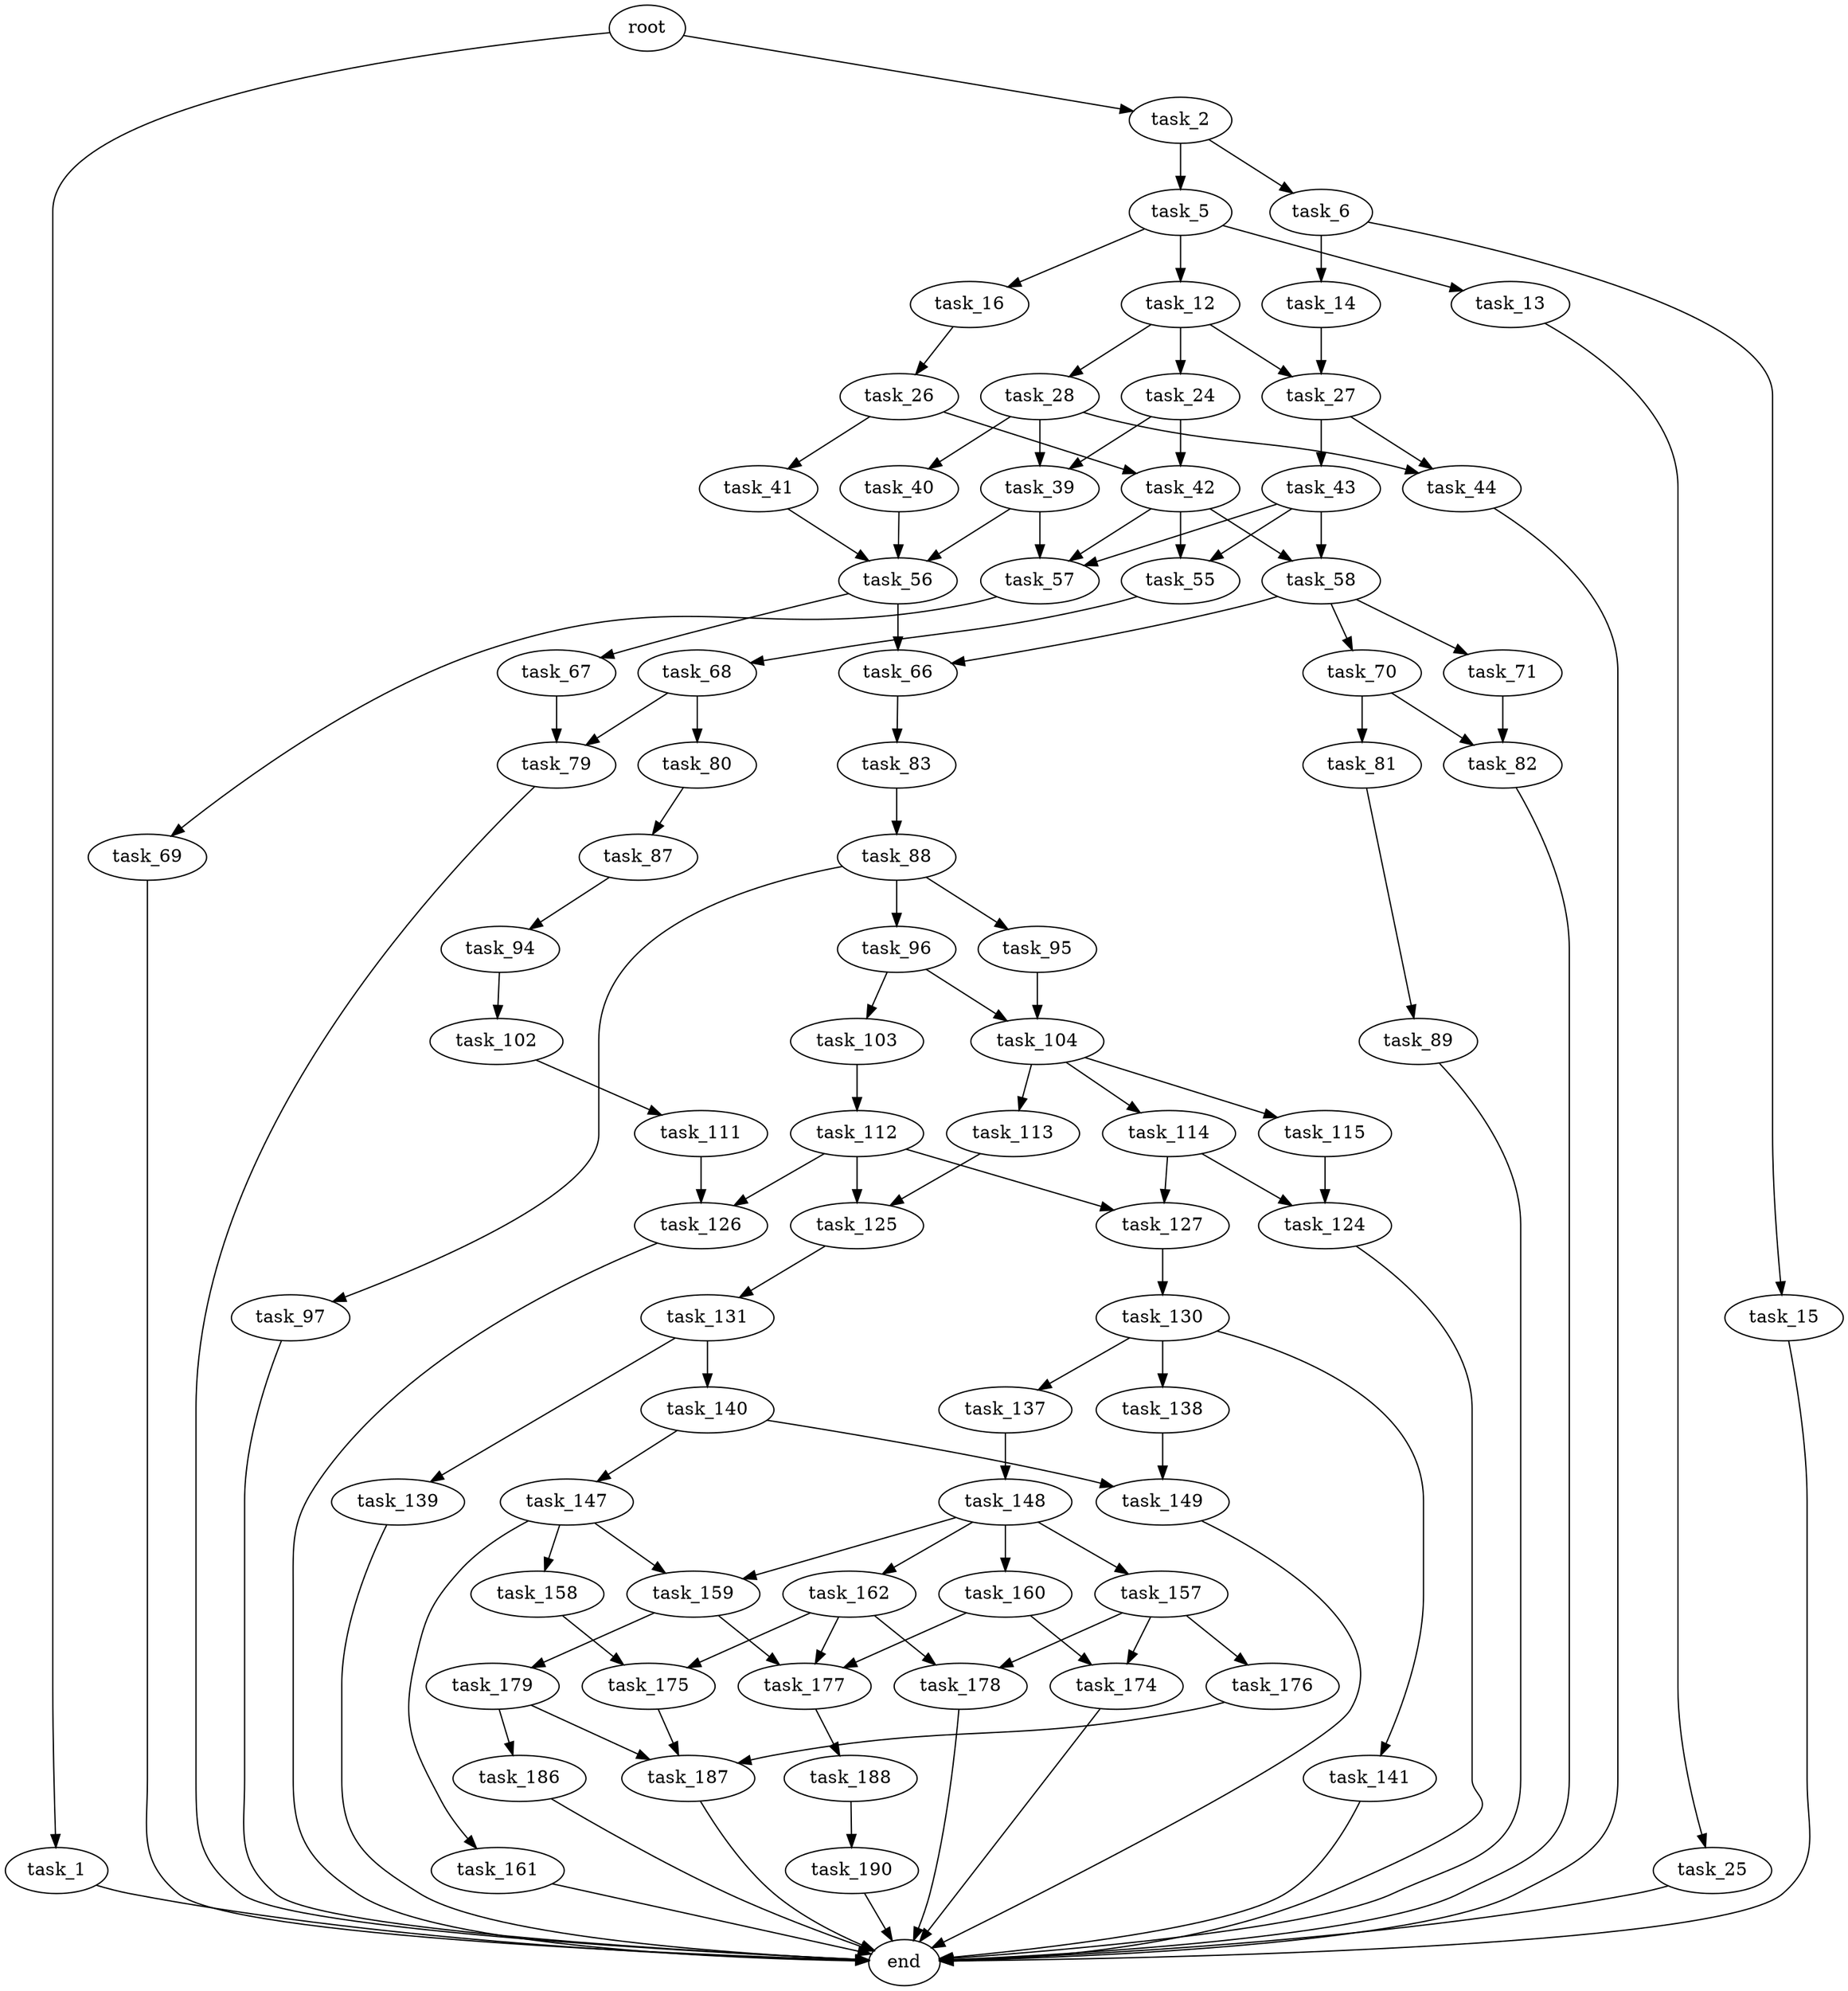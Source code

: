 digraph G {
  root [size="0.000000"];
  task_1 [size="68719476736.000000"];
  task_2 [size="80635741198.000000"];
  task_5 [size="41938571295.000000"];
  task_6 [size="549755813888.000000"];
  task_12 [size="439135973500.000000"];
  task_13 [size="32123706575.000000"];
  task_14 [size="8589934592.000000"];
  task_15 [size="8589934592.000000"];
  task_16 [size="10924991173.000000"];
  task_24 [size="202842291714.000000"];
  task_25 [size="23602425576.000000"];
  task_26 [size="549755813888.000000"];
  task_27 [size="9828791189.000000"];
  task_28 [size="782757789696.000000"];
  task_39 [size="46049226916.000000"];
  task_40 [size="368293445632.000000"];
  task_41 [size="1471647994.000000"];
  task_42 [size="433529979370.000000"];
  task_43 [size="68719476736.000000"];
  task_44 [size="939923212774.000000"];
  task_55 [size="111648781554.000000"];
  task_56 [size="28991029248.000000"];
  task_57 [size="52119412222.000000"];
  task_58 [size="12062386212.000000"];
  task_66 [size="771177606737.000000"];
  task_67 [size="1073741824000.000000"];
  task_68 [size="8589934592.000000"];
  task_69 [size="3501051926.000000"];
  task_70 [size="549755813888.000000"];
  task_71 [size="27919581189.000000"];
  task_79 [size="782757789696.000000"];
  task_80 [size="112515606134.000000"];
  task_81 [size="134217728000.000000"];
  task_82 [size="5100336227.000000"];
  task_83 [size="475538674208.000000"];
  task_87 [size="351218801392.000000"];
  task_88 [size="883638982364.000000"];
  task_89 [size="134217728000.000000"];
  task_94 [size="9431999303.000000"];
  task_95 [size="8589934592.000000"];
  task_96 [size="12339748369.000000"];
  task_97 [size="14014464493.000000"];
  task_102 [size="7834724933.000000"];
  task_103 [size="63618228665.000000"];
  task_104 [size="134217728000.000000"];
  task_111 [size="33944750493.000000"];
  task_112 [size="8589934592.000000"];
  task_113 [size="3574513699.000000"];
  task_114 [size="42635206260.000000"];
  task_115 [size="10631825517.000000"];
  task_124 [size="10970024925.000000"];
  task_125 [size="2217273411.000000"];
  task_126 [size="50969531482.000000"];
  task_127 [size="339123229204.000000"];
  task_130 [size="8383782611.000000"];
  task_131 [size="8589934592.000000"];
  task_137 [size="1557869762.000000"];
  task_138 [size="1038139680752.000000"];
  task_139 [size="661784599453.000000"];
  task_140 [size="2436168309.000000"];
  task_141 [size="443112373547.000000"];
  task_147 [size="231928233984.000000"];
  task_148 [size="10448198249.000000"];
  task_149 [size="14493812624.000000"];
  task_157 [size="68719476736.000000"];
  task_158 [size="322190305394.000000"];
  task_159 [size="14338756842.000000"];
  task_160 [size="491503089676.000000"];
  task_161 [size="594628609385.000000"];
  task_162 [size="5049953708.000000"];
  task_174 [size="403918891886.000000"];
  task_175 [size="8589934592.000000"];
  task_176 [size="6758286680.000000"];
  task_177 [size="1240757096.000000"];
  task_178 [size="368293445632.000000"];
  task_179 [size="204296318871.000000"];
  task_186 [size="231928233984.000000"];
  task_187 [size="68719476736.000000"];
  task_188 [size="226420979520.000000"];
  task_190 [size="150634989234.000000"];
  end [size="0.000000"];

  root -> task_1 [size="1.000000"];
  root -> task_2 [size="1.000000"];
  task_1 -> end [size="1.000000"];
  task_2 -> task_5 [size="209715200.000000"];
  task_2 -> task_6 [size="209715200.000000"];
  task_5 -> task_12 [size="838860800.000000"];
  task_5 -> task_13 [size="838860800.000000"];
  task_5 -> task_16 [size="838860800.000000"];
  task_6 -> task_14 [size="536870912.000000"];
  task_6 -> task_15 [size="536870912.000000"];
  task_12 -> task_24 [size="536870912.000000"];
  task_12 -> task_27 [size="536870912.000000"];
  task_12 -> task_28 [size="536870912.000000"];
  task_13 -> task_25 [size="536870912.000000"];
  task_14 -> task_27 [size="33554432.000000"];
  task_15 -> end [size="1.000000"];
  task_16 -> task_26 [size="301989888.000000"];
  task_24 -> task_39 [size="134217728.000000"];
  task_24 -> task_42 [size="134217728.000000"];
  task_25 -> end [size="1.000000"];
  task_26 -> task_41 [size="536870912.000000"];
  task_26 -> task_42 [size="536870912.000000"];
  task_27 -> task_43 [size="209715200.000000"];
  task_27 -> task_44 [size="209715200.000000"];
  task_28 -> task_39 [size="679477248.000000"];
  task_28 -> task_40 [size="679477248.000000"];
  task_28 -> task_44 [size="679477248.000000"];
  task_39 -> task_56 [size="33554432.000000"];
  task_39 -> task_57 [size="33554432.000000"];
  task_40 -> task_56 [size="411041792.000000"];
  task_41 -> task_56 [size="134217728.000000"];
  task_42 -> task_55 [size="301989888.000000"];
  task_42 -> task_57 [size="301989888.000000"];
  task_42 -> task_58 [size="301989888.000000"];
  task_43 -> task_55 [size="134217728.000000"];
  task_43 -> task_57 [size="134217728.000000"];
  task_43 -> task_58 [size="134217728.000000"];
  task_44 -> end [size="1.000000"];
  task_55 -> task_68 [size="301989888.000000"];
  task_56 -> task_66 [size="75497472.000000"];
  task_56 -> task_67 [size="75497472.000000"];
  task_57 -> task_69 [size="209715200.000000"];
  task_58 -> task_66 [size="536870912.000000"];
  task_58 -> task_70 [size="536870912.000000"];
  task_58 -> task_71 [size="536870912.000000"];
  task_66 -> task_83 [size="536870912.000000"];
  task_67 -> task_79 [size="838860800.000000"];
  task_68 -> task_79 [size="33554432.000000"];
  task_68 -> task_80 [size="33554432.000000"];
  task_69 -> end [size="1.000000"];
  task_70 -> task_81 [size="536870912.000000"];
  task_70 -> task_82 [size="536870912.000000"];
  task_71 -> task_82 [size="838860800.000000"];
  task_79 -> end [size="1.000000"];
  task_80 -> task_87 [size="536870912.000000"];
  task_81 -> task_89 [size="209715200.000000"];
  task_82 -> end [size="1.000000"];
  task_83 -> task_88 [size="411041792.000000"];
  task_87 -> task_94 [size="411041792.000000"];
  task_88 -> task_95 [size="536870912.000000"];
  task_88 -> task_96 [size="536870912.000000"];
  task_88 -> task_97 [size="536870912.000000"];
  task_89 -> end [size="1.000000"];
  task_94 -> task_102 [size="301989888.000000"];
  task_95 -> task_104 [size="33554432.000000"];
  task_96 -> task_103 [size="209715200.000000"];
  task_96 -> task_104 [size="209715200.000000"];
  task_97 -> end [size="1.000000"];
  task_102 -> task_111 [size="209715200.000000"];
  task_103 -> task_112 [size="134217728.000000"];
  task_104 -> task_113 [size="209715200.000000"];
  task_104 -> task_114 [size="209715200.000000"];
  task_104 -> task_115 [size="209715200.000000"];
  task_111 -> task_126 [size="536870912.000000"];
  task_112 -> task_125 [size="33554432.000000"];
  task_112 -> task_126 [size="33554432.000000"];
  task_112 -> task_127 [size="33554432.000000"];
  task_113 -> task_125 [size="75497472.000000"];
  task_114 -> task_124 [size="679477248.000000"];
  task_114 -> task_127 [size="679477248.000000"];
  task_115 -> task_124 [size="838860800.000000"];
  task_124 -> end [size="1.000000"];
  task_125 -> task_131 [size="75497472.000000"];
  task_126 -> end [size="1.000000"];
  task_127 -> task_130 [size="838860800.000000"];
  task_130 -> task_137 [size="134217728.000000"];
  task_130 -> task_138 [size="134217728.000000"];
  task_130 -> task_141 [size="134217728.000000"];
  task_131 -> task_139 [size="33554432.000000"];
  task_131 -> task_140 [size="33554432.000000"];
  task_137 -> task_148 [size="75497472.000000"];
  task_138 -> task_149 [size="679477248.000000"];
  task_139 -> end [size="1.000000"];
  task_140 -> task_147 [size="301989888.000000"];
  task_140 -> task_149 [size="301989888.000000"];
  task_141 -> end [size="1.000000"];
  task_147 -> task_158 [size="301989888.000000"];
  task_147 -> task_159 [size="301989888.000000"];
  task_147 -> task_161 [size="301989888.000000"];
  task_148 -> task_157 [size="209715200.000000"];
  task_148 -> task_159 [size="209715200.000000"];
  task_148 -> task_160 [size="209715200.000000"];
  task_148 -> task_162 [size="209715200.000000"];
  task_149 -> end [size="1.000000"];
  task_157 -> task_174 [size="134217728.000000"];
  task_157 -> task_176 [size="134217728.000000"];
  task_157 -> task_178 [size="134217728.000000"];
  task_158 -> task_175 [size="209715200.000000"];
  task_159 -> task_177 [size="536870912.000000"];
  task_159 -> task_179 [size="536870912.000000"];
  task_160 -> task_174 [size="536870912.000000"];
  task_160 -> task_177 [size="536870912.000000"];
  task_161 -> end [size="1.000000"];
  task_162 -> task_175 [size="301989888.000000"];
  task_162 -> task_177 [size="301989888.000000"];
  task_162 -> task_178 [size="301989888.000000"];
  task_174 -> end [size="1.000000"];
  task_175 -> task_187 [size="33554432.000000"];
  task_176 -> task_187 [size="411041792.000000"];
  task_177 -> task_188 [size="134217728.000000"];
  task_178 -> end [size="1.000000"];
  task_179 -> task_186 [size="209715200.000000"];
  task_179 -> task_187 [size="209715200.000000"];
  task_186 -> end [size="1.000000"];
  task_187 -> end [size="1.000000"];
  task_188 -> task_190 [size="301989888.000000"];
  task_190 -> end [size="1.000000"];
}
